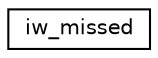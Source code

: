 digraph G
{
  edge [fontname="Helvetica",fontsize="10",labelfontname="Helvetica",labelfontsize="10"];
  node [fontname="Helvetica",fontsize="10",shape=record];
  rankdir="LR";
  Node1 [label="iw_missed",height=0.2,width=0.4,color="black", fillcolor="white", style="filled",URL="$structiw__missed.html"];
}
